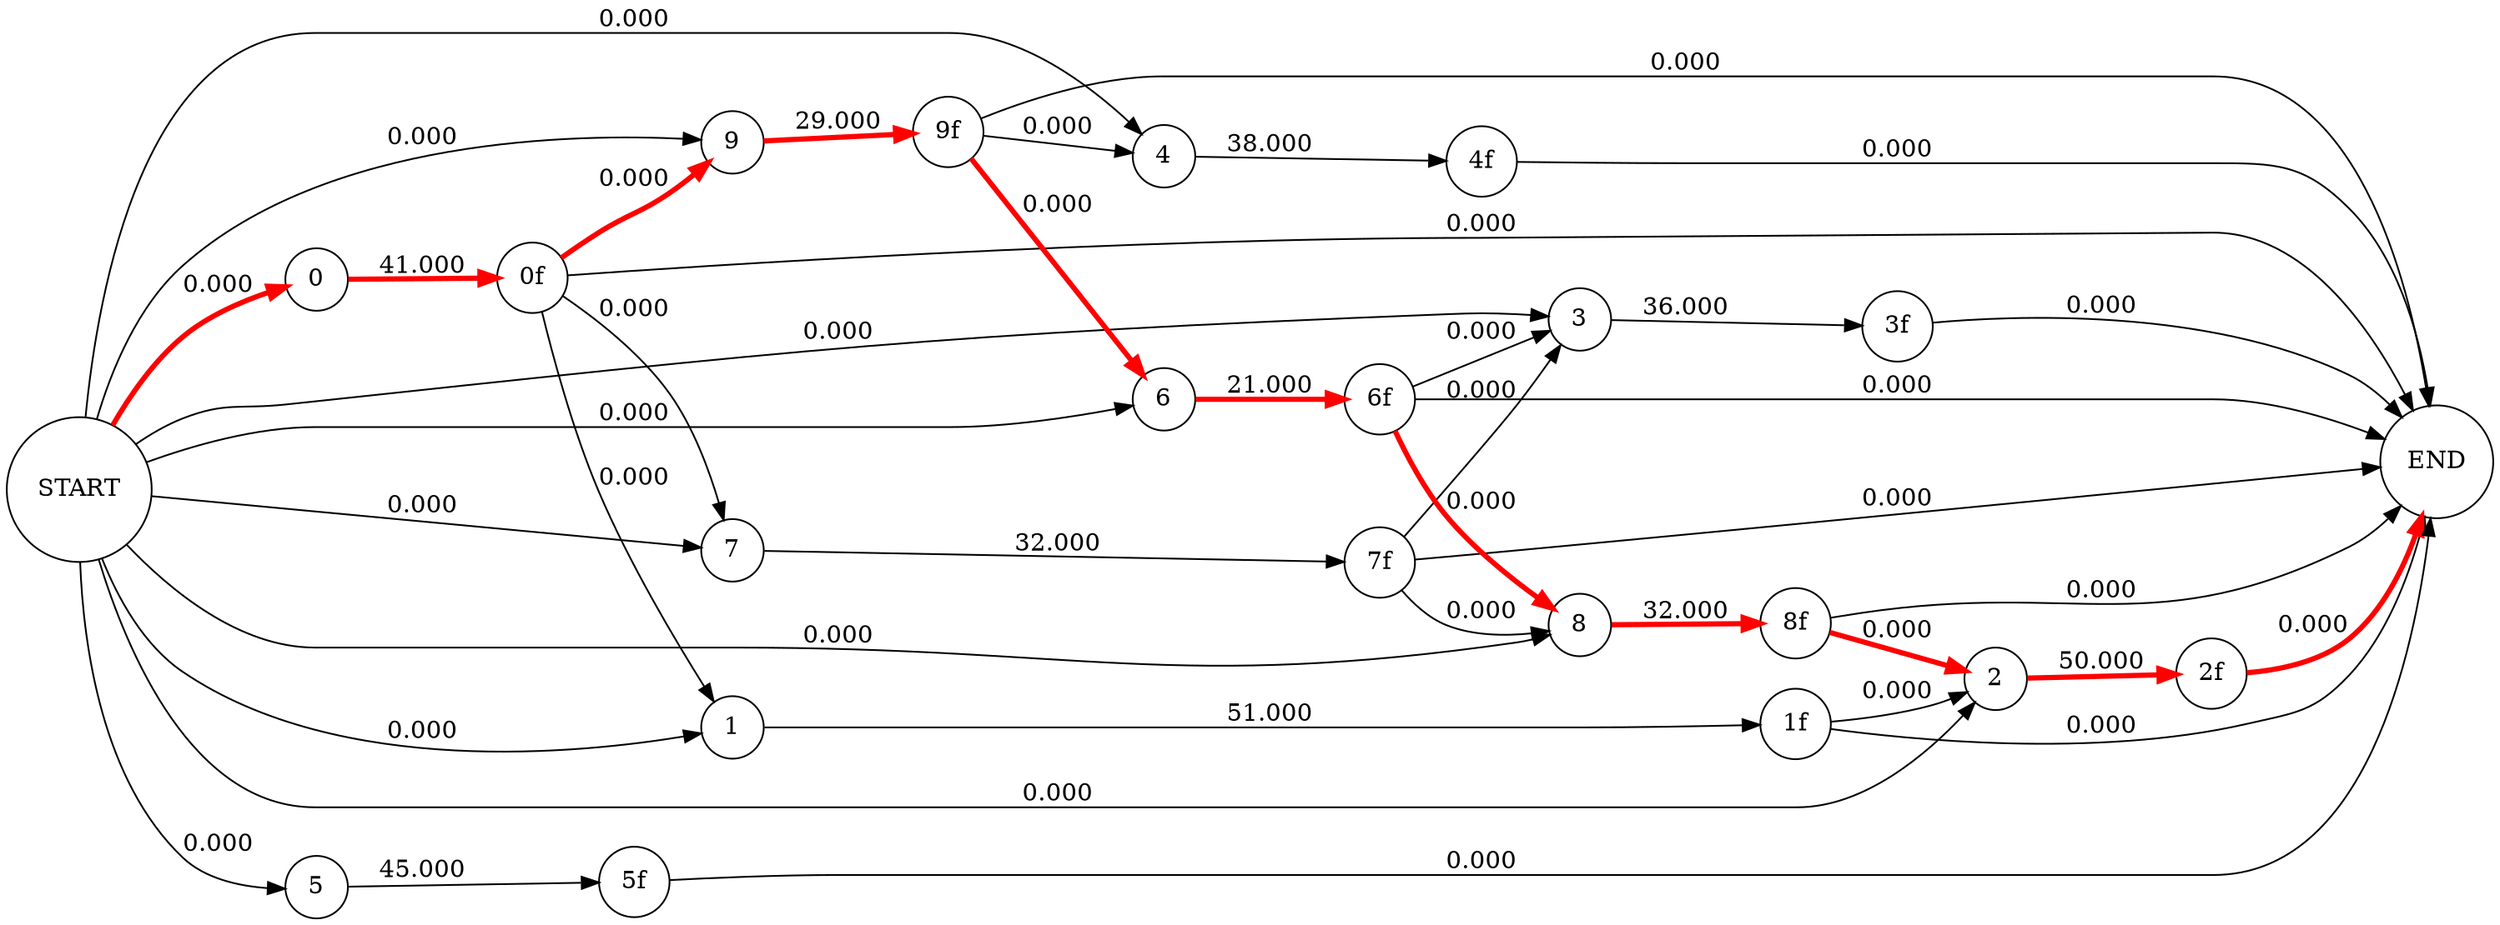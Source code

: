 digraph {
rankdir = LR;
node [shape = circle];
"0" -> "0f" [label="41.000" color="red" penwidth=3]
"7f" -> "3" [label="0.000" ]
"START" -> "8" [label="0.000" ]
"1f" -> "END" [label="0.000" ]
"START" -> "9" [label="0.000" ]
"9f" -> "4" [label="0.000" ]
"START" -> "7" [label="0.000" ]
"4" -> "4f" [label="38.000" ]
"2f" -> "END" [label="0.000" color="red" penwidth=3]
"8f" -> "END" [label="0.000" ]
"9f" -> "6" [label="0.000" color="red" penwidth=3]
"8f" -> "2" [label="0.000" color="red" penwidth=3]
"0f" -> "9" [label="0.000" color="red" penwidth=3]
"6f" -> "END" [label="0.000" ]
"START" -> "2" [label="0.000" ]
"7" -> "7f" [label="32.000" ]
"START" -> "4" [label="0.000" ]
"9" -> "9f" [label="29.000" color="red" penwidth=3]
"3" -> "3f" [label="36.000" ]
"7f" -> "END" [label="0.000" ]
"1f" -> "2" [label="0.000" ]
"6f" -> "3" [label="0.000" ]
"5" -> "5f" [label="45.000" ]
"6f" -> "8" [label="0.000" color="red" penwidth=3]
"START" -> "6" [label="0.000" ]
"0f" -> "1" [label="0.000" ]
"1" -> "1f" [label="51.000" ]
"START" -> "0" [label="0.000" color="red" penwidth=3]
"4f" -> "END" [label="0.000" ]
"7f" -> "8" [label="0.000" ]
"START" -> "5" [label="0.000" ]
"START" -> "3" [label="0.000" ]
"2" -> "2f" [label="50.000" color="red" penwidth=3]
"8" -> "8f" [label="32.000" color="red" penwidth=3]
"6" -> "6f" [label="21.000" color="red" penwidth=3]
"5f" -> "END" [label="0.000" ]
"START" -> "1" [label="0.000" ]
"0f" -> "7" [label="0.000" ]
"9f" -> "END" [label="0.000" ]
"0f" -> "END" [label="0.000" ]
"3f" -> "END" [label="0.000" ]
}


